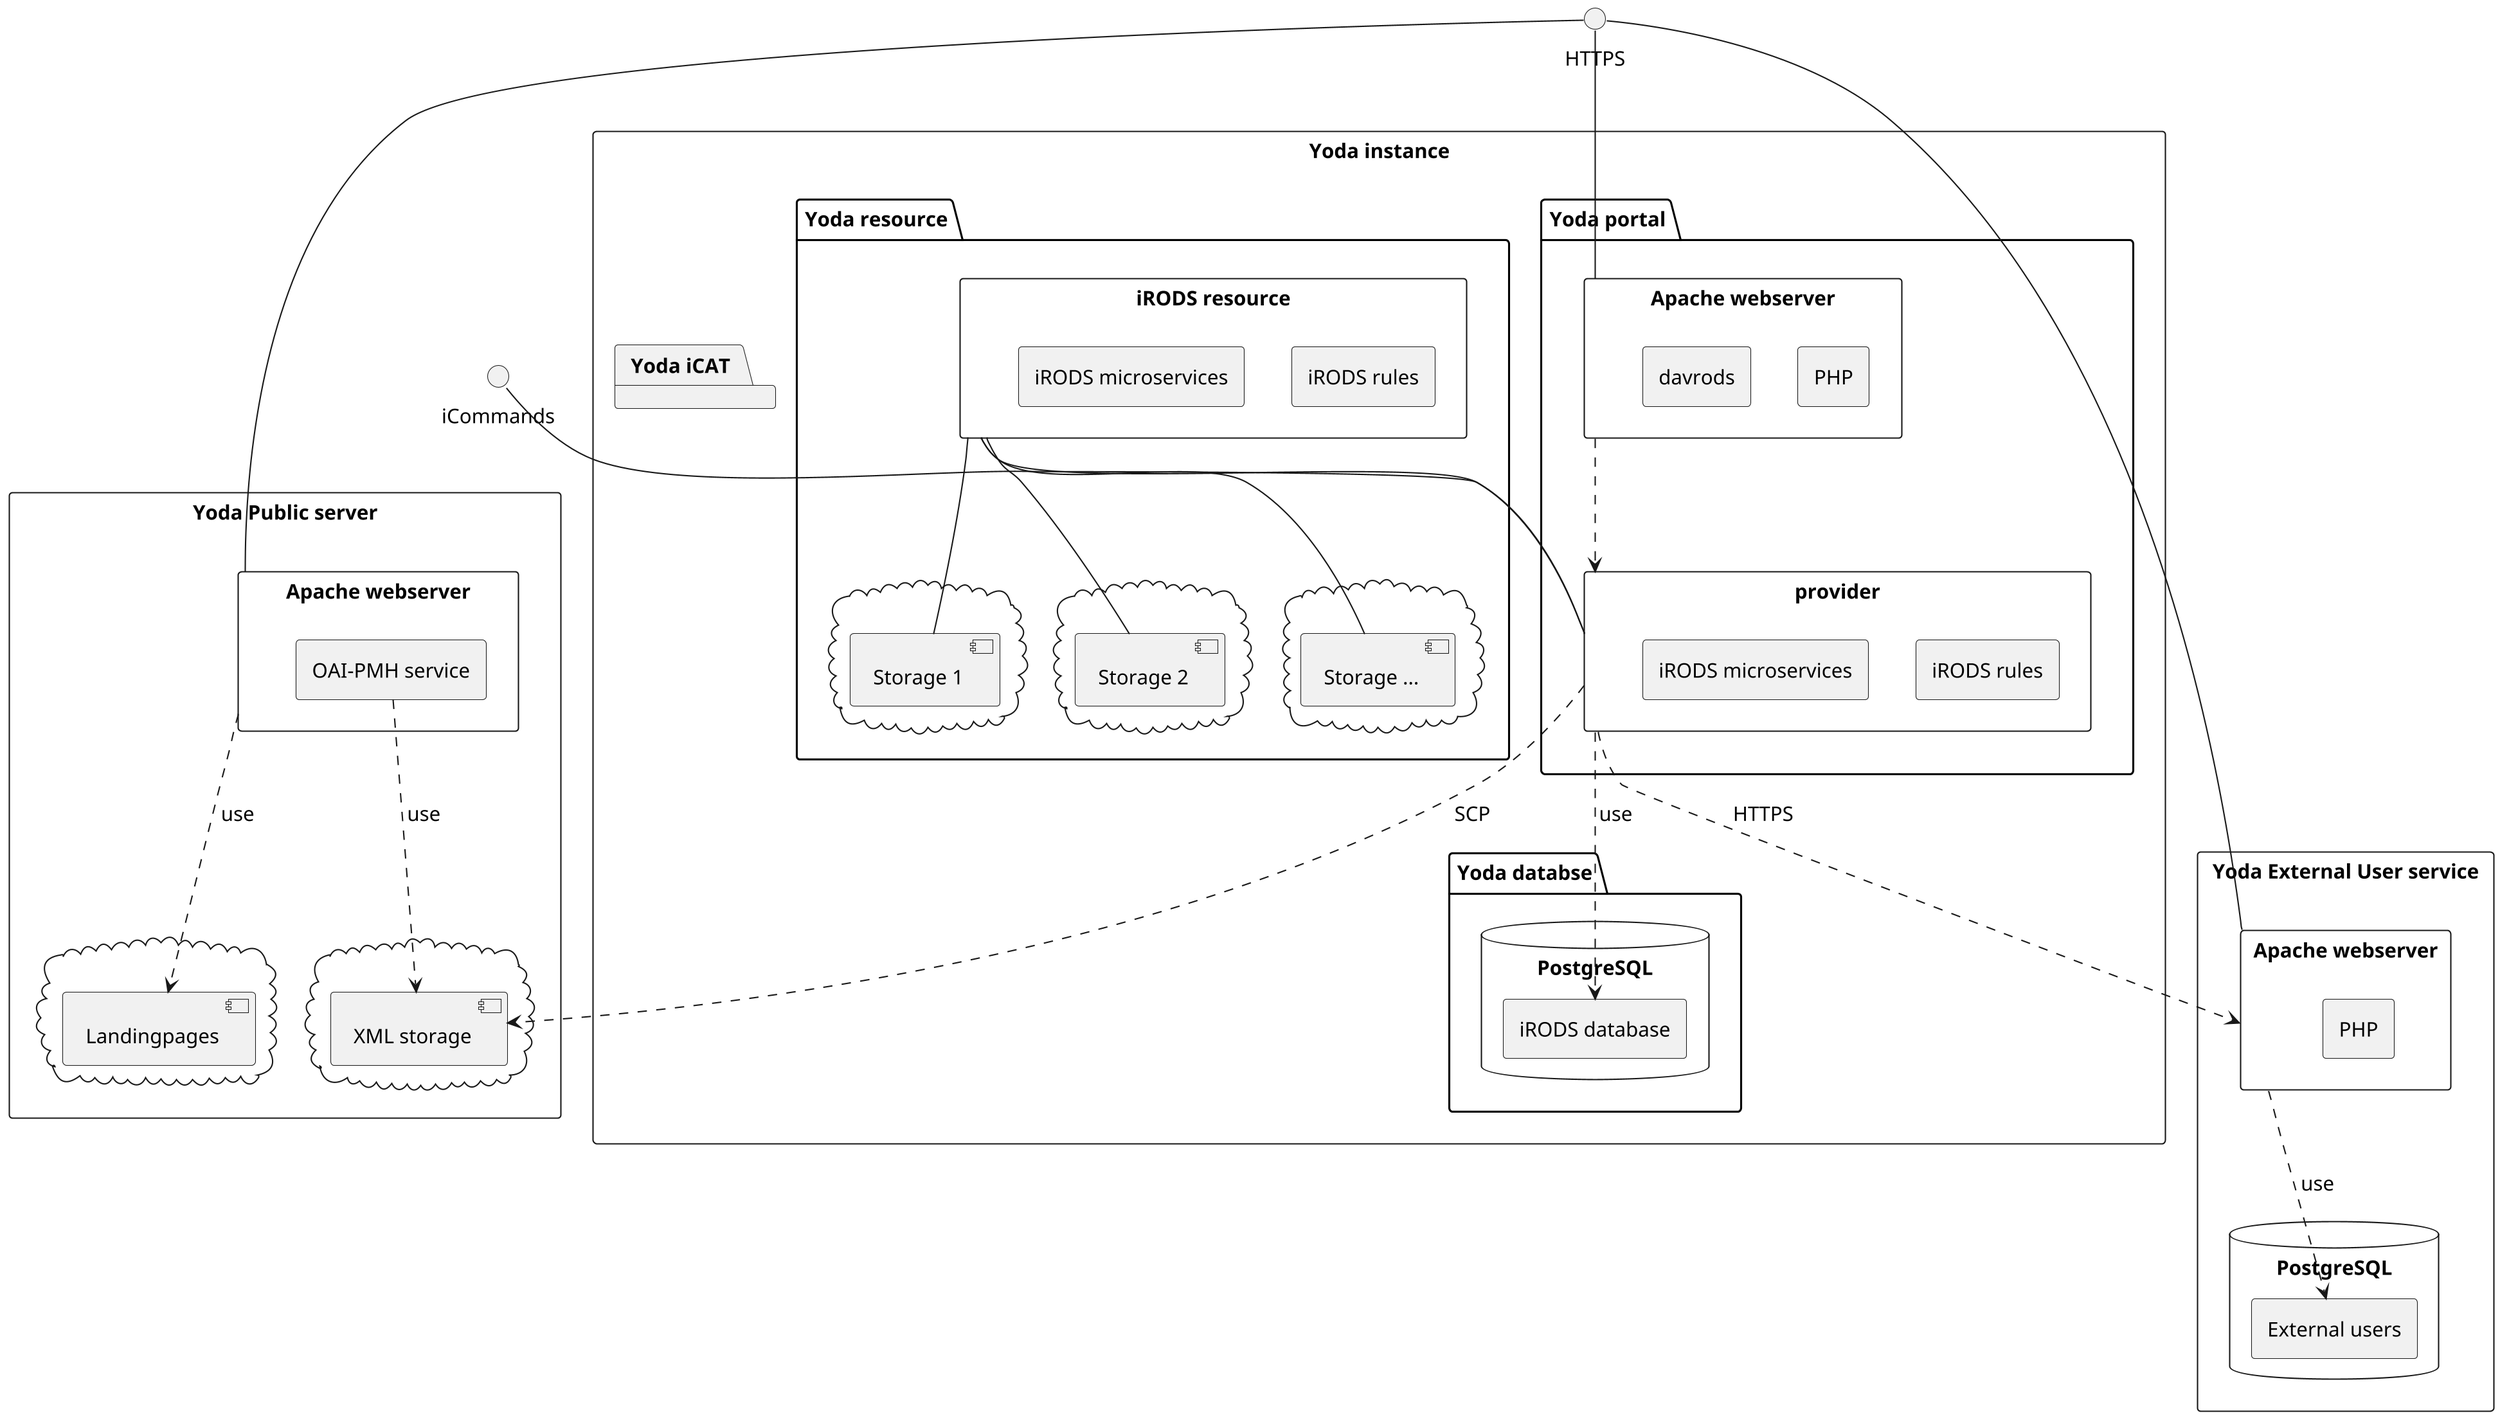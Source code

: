 @startuml

skinparam defaultFontName CMU Serif
skinparam defaultFontSize 15
skinparam padding 2
skinparam shadowing false
skinparam dpi 200

rectangle "Yoda instance" {

    package "Yoda portal" {
        rectangle "Apache webserver" as portalweb {
            rectangle "PHP" as portalphp {
            }
            rectangle "davrods" as davrods {
            }		    
	}

        portalweb .d.> provider
    }

    package "Yoda databse" {
        database "PostgreSQL" as icatdb{
            rectangle "iRODS database" as iCAT {
            }
        }
    }

    package "Yoda iCAT" {
        rectangle "iRODS iCAT" as provider {
            rectangle "iRODS rules" as icatrules {
            }
            rectangle "iRODS microservices" as icatmicroservices {
            }	    
        }
    }

    package "Yoda resource" {
        rectangle "iRODS resource" as consumer {
            rectangle "iRODS rules" as rescrules {
            }
            rectangle "iRODS microservices" as rescmicroservices {
            }
        }

        cloud {
          [Storage 1]
        }

        cloud {
          [Storage 2]
        }

        cloud {
          [Storage ...]
        }

        consumer -- provider
	consumer -- [Storage 1]
	consumer -- [Storage 2]
	consumer -- [Storage ...]		
    }

    provider .d.> iCAT : use
    
}

rectangle "Yoda Public server" {
    rectangle "Apache webserver" as publicweb {
        rectangle "OAI-PMH service" as moai {
        }    
    }

    cloud {
      [XML storage]
    }

    cloud {
      [Landingpages]
    }

    publicweb .d.> [Landingpages] : use
    moai .d.> [XML storage] : use
}

rectangle "Yoda External User service" {
    rectangle "Apache webserver" as extweb {
        rectangle "PHP" as extphp {
        }      
    }

    database "PostgreSQL" as extdb {
        rectangle "External users" as extusers {
        }
    }

    extweb .d.> extusers : use
}

HTTPS -- portalweb
HTTPS -- publicweb
HTTPS -- extweb
iCommands -- provider
provider .d.> [XML storage] : SCP
provider .d.> extweb : HTTPS

@enduml
